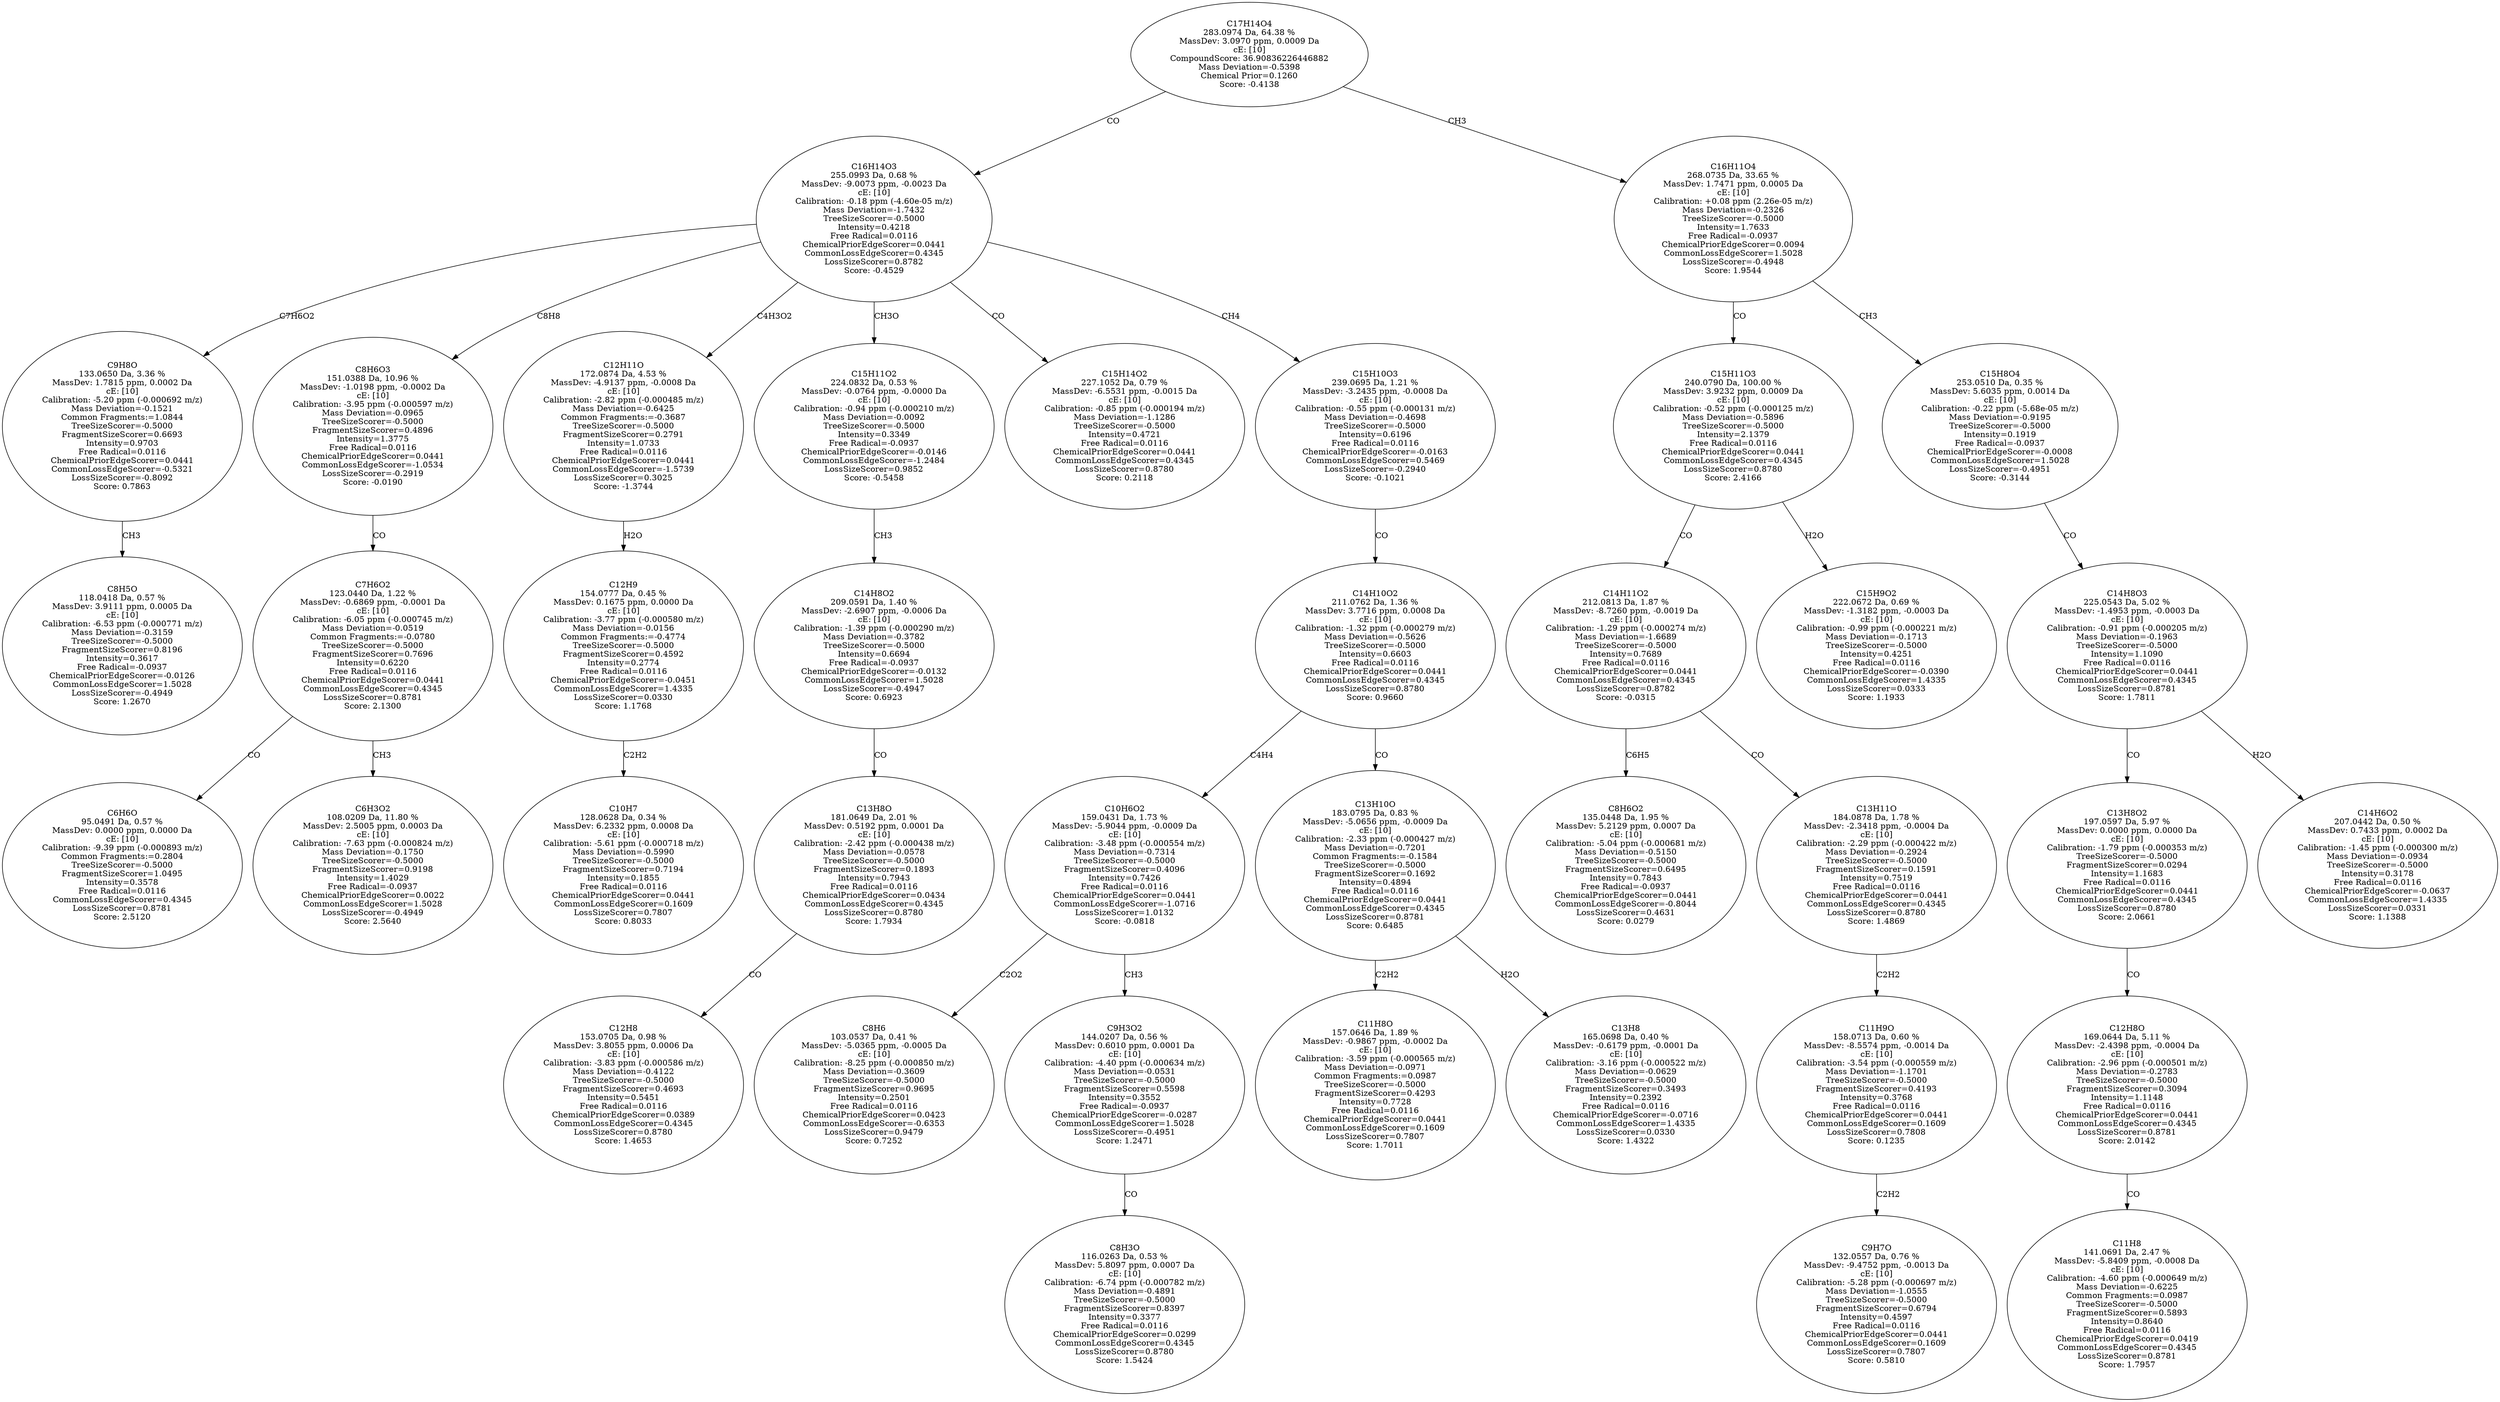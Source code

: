 strict digraph {
v1 [label="C8H5O\n118.0418 Da, 0.57 %\nMassDev: 3.9111 ppm, 0.0005 Da\ncE: [10]\nCalibration: -6.53 ppm (-0.000771 m/z)\nMass Deviation=-0.3159\nTreeSizeScorer=-0.5000\nFragmentSizeScorer=0.8196\nIntensity=0.3617\nFree Radical=-0.0937\nChemicalPriorEdgeScorer=-0.0126\nCommonLossEdgeScorer=1.5028\nLossSizeScorer=-0.4949\nScore: 1.2670"];
v2 [label="C9H8O\n133.0650 Da, 3.36 %\nMassDev: 1.7815 ppm, 0.0002 Da\ncE: [10]\nCalibration: -5.20 ppm (-0.000692 m/z)\nMass Deviation=-0.1521\nCommon Fragments:=1.0844\nTreeSizeScorer=-0.5000\nFragmentSizeScorer=0.6693\nIntensity=0.9703\nFree Radical=0.0116\nChemicalPriorEdgeScorer=0.0441\nCommonLossEdgeScorer=-0.5321\nLossSizeScorer=-0.8092\nScore: 0.7863"];
v3 [label="C6H6O\n95.0491 Da, 0.57 %\nMassDev: 0.0000 ppm, 0.0000 Da\ncE: [10]\nCalibration: -9.39 ppm (-0.000893 m/z)\nCommon Fragments:=0.2804\nTreeSizeScorer=-0.5000\nFragmentSizeScorer=1.0495\nIntensity=0.3578\nFree Radical=0.0116\nCommonLossEdgeScorer=0.4345\nLossSizeScorer=0.8781\nScore: 2.5120"];
v4 [label="C6H3O2\n108.0209 Da, 11.80 %\nMassDev: 2.5005 ppm, 0.0003 Da\ncE: [10]\nCalibration: -7.63 ppm (-0.000824 m/z)\nMass Deviation=-0.1750\nTreeSizeScorer=-0.5000\nFragmentSizeScorer=0.9198\nIntensity=1.4029\nFree Radical=-0.0937\nChemicalPriorEdgeScorer=0.0022\nCommonLossEdgeScorer=1.5028\nLossSizeScorer=-0.4949\nScore: 2.5640"];
v5 [label="C7H6O2\n123.0440 Da, 1.22 %\nMassDev: -0.6869 ppm, -0.0001 Da\ncE: [10]\nCalibration: -6.05 ppm (-0.000745 m/z)\nMass Deviation=-0.0519\nCommon Fragments:=-0.0780\nTreeSizeScorer=-0.5000\nFragmentSizeScorer=0.7696\nIntensity=0.6220\nFree Radical=0.0116\nChemicalPriorEdgeScorer=0.0441\nCommonLossEdgeScorer=0.4345\nLossSizeScorer=0.8781\nScore: 2.1300"];
v6 [label="C8H6O3\n151.0388 Da, 10.96 %\nMassDev: -1.0198 ppm, -0.0002 Da\ncE: [10]\nCalibration: -3.95 ppm (-0.000597 m/z)\nMass Deviation=-0.0965\nTreeSizeScorer=-0.5000\nFragmentSizeScorer=0.4896\nIntensity=1.3775\nFree Radical=0.0116\nChemicalPriorEdgeScorer=0.0441\nCommonLossEdgeScorer=-1.0534\nLossSizeScorer=-0.2919\nScore: -0.0190"];
v7 [label="C10H7\n128.0628 Da, 0.34 %\nMassDev: 6.2332 ppm, 0.0008 Da\ncE: [10]\nCalibration: -5.61 ppm (-0.000718 m/z)\nMass Deviation=-0.5990\nTreeSizeScorer=-0.5000\nFragmentSizeScorer=0.7194\nIntensity=0.1855\nFree Radical=0.0116\nChemicalPriorEdgeScorer=0.0441\nCommonLossEdgeScorer=0.1609\nLossSizeScorer=0.7807\nScore: 0.8033"];
v8 [label="C12H9\n154.0777 Da, 0.45 %\nMassDev: 0.1675 ppm, 0.0000 Da\ncE: [10]\nCalibration: -3.77 ppm (-0.000580 m/z)\nMass Deviation=-0.0156\nCommon Fragments:=-0.4774\nTreeSizeScorer=-0.5000\nFragmentSizeScorer=0.4592\nIntensity=0.2774\nFree Radical=0.0116\nChemicalPriorEdgeScorer=-0.0451\nCommonLossEdgeScorer=1.4335\nLossSizeScorer=0.0330\nScore: 1.1768"];
v9 [label="C12H11O\n172.0874 Da, 4.53 %\nMassDev: -4.9137 ppm, -0.0008 Da\ncE: [10]\nCalibration: -2.82 ppm (-0.000485 m/z)\nMass Deviation=-0.6425\nCommon Fragments:=-0.3687\nTreeSizeScorer=-0.5000\nFragmentSizeScorer=0.2791\nIntensity=1.0733\nFree Radical=0.0116\nChemicalPriorEdgeScorer=0.0441\nCommonLossEdgeScorer=-1.5739\nLossSizeScorer=0.3025\nScore: -1.3744"];
v10 [label="C12H8\n153.0705 Da, 0.98 %\nMassDev: 3.8055 ppm, 0.0006 Da\ncE: [10]\nCalibration: -3.83 ppm (-0.000586 m/z)\nMass Deviation=-0.4122\nTreeSizeScorer=-0.5000\nFragmentSizeScorer=0.4693\nIntensity=0.5451\nFree Radical=0.0116\nChemicalPriorEdgeScorer=0.0389\nCommonLossEdgeScorer=0.4345\nLossSizeScorer=0.8780\nScore: 1.4653"];
v11 [label="C13H8O\n181.0649 Da, 2.01 %\nMassDev: 0.5192 ppm, 0.0001 Da\ncE: [10]\nCalibration: -2.42 ppm (-0.000438 m/z)\nMass Deviation=-0.0578\nTreeSizeScorer=-0.5000\nFragmentSizeScorer=0.1893\nIntensity=0.7943\nFree Radical=0.0116\nChemicalPriorEdgeScorer=0.0434\nCommonLossEdgeScorer=0.4345\nLossSizeScorer=0.8780\nScore: 1.7934"];
v12 [label="C14H8O2\n209.0591 Da, 1.40 %\nMassDev: -2.6907 ppm, -0.0006 Da\ncE: [10]\nCalibration: -1.39 ppm (-0.000290 m/z)\nMass Deviation=-0.3782\nTreeSizeScorer=-0.5000\nIntensity=0.6694\nFree Radical=-0.0937\nChemicalPriorEdgeScorer=-0.0132\nCommonLossEdgeScorer=1.5028\nLossSizeScorer=-0.4947\nScore: 0.6923"];
v13 [label="C15H11O2\n224.0832 Da, 0.53 %\nMassDev: -0.0764 ppm, -0.0000 Da\ncE: [10]\nCalibration: -0.94 ppm (-0.000210 m/z)\nMass Deviation=-0.0092\nTreeSizeScorer=-0.5000\nIntensity=0.3349\nFree Radical=-0.0937\nChemicalPriorEdgeScorer=-0.0146\nCommonLossEdgeScorer=-1.2484\nLossSizeScorer=0.9852\nScore: -0.5458"];
v14 [label="C15H14O2\n227.1052 Da, 0.79 %\nMassDev: -6.5531 ppm, -0.0015 Da\ncE: [10]\nCalibration: -0.85 ppm (-0.000194 m/z)\nMass Deviation=-1.1286\nTreeSizeScorer=-0.5000\nIntensity=0.4721\nFree Radical=0.0116\nChemicalPriorEdgeScorer=0.0441\nCommonLossEdgeScorer=0.4345\nLossSizeScorer=0.8780\nScore: 0.2118"];
v15 [label="C8H6\n103.0537 Da, 0.41 %\nMassDev: -5.0365 ppm, -0.0005 Da\ncE: [10]\nCalibration: -8.25 ppm (-0.000850 m/z)\nMass Deviation=-0.3609\nTreeSizeScorer=-0.5000\nFragmentSizeScorer=0.9695\nIntensity=0.2501\nFree Radical=0.0116\nChemicalPriorEdgeScorer=0.0423\nCommonLossEdgeScorer=-0.6353\nLossSizeScorer=0.9479\nScore: 0.7252"];
v16 [label="C8H3O\n116.0263 Da, 0.53 %\nMassDev: 5.8097 ppm, 0.0007 Da\ncE: [10]\nCalibration: -6.74 ppm (-0.000782 m/z)\nMass Deviation=-0.4891\nTreeSizeScorer=-0.5000\nFragmentSizeScorer=0.8397\nIntensity=0.3377\nFree Radical=0.0116\nChemicalPriorEdgeScorer=0.0299\nCommonLossEdgeScorer=0.4345\nLossSizeScorer=0.8780\nScore: 1.5424"];
v17 [label="C9H3O2\n144.0207 Da, 0.56 %\nMassDev: 0.6010 ppm, 0.0001 Da\ncE: [10]\nCalibration: -4.40 ppm (-0.000634 m/z)\nMass Deviation=-0.0531\nTreeSizeScorer=-0.5000\nFragmentSizeScorer=0.5598\nIntensity=0.3552\nFree Radical=-0.0937\nChemicalPriorEdgeScorer=-0.0287\nCommonLossEdgeScorer=1.5028\nLossSizeScorer=-0.4951\nScore: 1.2471"];
v18 [label="C10H6O2\n159.0431 Da, 1.73 %\nMassDev: -5.9044 ppm, -0.0009 Da\ncE: [10]\nCalibration: -3.48 ppm (-0.000554 m/z)\nMass Deviation=-0.7314\nTreeSizeScorer=-0.5000\nFragmentSizeScorer=0.4096\nIntensity=0.7426\nFree Radical=0.0116\nChemicalPriorEdgeScorer=0.0441\nCommonLossEdgeScorer=-1.0716\nLossSizeScorer=1.0132\nScore: -0.0818"];
v19 [label="C11H8O\n157.0646 Da, 1.89 %\nMassDev: -0.9867 ppm, -0.0002 Da\ncE: [10]\nCalibration: -3.59 ppm (-0.000565 m/z)\nMass Deviation=-0.0971\nCommon Fragments:=0.0987\nTreeSizeScorer=-0.5000\nFragmentSizeScorer=0.4293\nIntensity=0.7728\nFree Radical=0.0116\nChemicalPriorEdgeScorer=0.0441\nCommonLossEdgeScorer=0.1609\nLossSizeScorer=0.7807\nScore: 1.7011"];
v20 [label="C13H8\n165.0698 Da, 0.40 %\nMassDev: -0.6179 ppm, -0.0001 Da\ncE: [10]\nCalibration: -3.16 ppm (-0.000522 m/z)\nMass Deviation=-0.0629\nTreeSizeScorer=-0.5000\nFragmentSizeScorer=0.3493\nIntensity=0.2392\nFree Radical=0.0116\nChemicalPriorEdgeScorer=-0.0716\nCommonLossEdgeScorer=1.4335\nLossSizeScorer=0.0330\nScore: 1.4322"];
v21 [label="C13H10O\n183.0795 Da, 0.83 %\nMassDev: -5.0656 ppm, -0.0009 Da\ncE: [10]\nCalibration: -2.33 ppm (-0.000427 m/z)\nMass Deviation=-0.7201\nCommon Fragments:=-0.1584\nTreeSizeScorer=-0.5000\nFragmentSizeScorer=0.1692\nIntensity=0.4894\nFree Radical=0.0116\nChemicalPriorEdgeScorer=0.0441\nCommonLossEdgeScorer=0.4345\nLossSizeScorer=0.8781\nScore: 0.6485"];
v22 [label="C14H10O2\n211.0762 Da, 1.36 %\nMassDev: 3.7716 ppm, 0.0008 Da\ncE: [10]\nCalibration: -1.32 ppm (-0.000279 m/z)\nMass Deviation=-0.5626\nTreeSizeScorer=-0.5000\nIntensity=0.6603\nFree Radical=0.0116\nChemicalPriorEdgeScorer=0.0441\nCommonLossEdgeScorer=0.4345\nLossSizeScorer=0.8780\nScore: 0.9660"];
v23 [label="C15H10O3\n239.0695 Da, 1.21 %\nMassDev: -3.2435 ppm, -0.0008 Da\ncE: [10]\nCalibration: -0.55 ppm (-0.000131 m/z)\nMass Deviation=-0.4698\nTreeSizeScorer=-0.5000\nIntensity=0.6196\nFree Radical=0.0116\nChemicalPriorEdgeScorer=-0.0163\nCommonLossEdgeScorer=0.5469\nLossSizeScorer=-0.2940\nScore: -0.1021"];
v24 [label="C16H14O3\n255.0993 Da, 0.68 %\nMassDev: -9.0073 ppm, -0.0023 Da\ncE: [10]\nCalibration: -0.18 ppm (-4.60e-05 m/z)\nMass Deviation=-1.7432\nTreeSizeScorer=-0.5000\nIntensity=0.4218\nFree Radical=0.0116\nChemicalPriorEdgeScorer=0.0441\nCommonLossEdgeScorer=0.4345\nLossSizeScorer=0.8782\nScore: -0.4529"];
v25 [label="C8H6O2\n135.0448 Da, 1.95 %\nMassDev: 5.2129 ppm, 0.0007 Da\ncE: [10]\nCalibration: -5.04 ppm (-0.000681 m/z)\nMass Deviation=-0.5150\nTreeSizeScorer=-0.5000\nFragmentSizeScorer=0.6495\nIntensity=0.7843\nFree Radical=-0.0937\nChemicalPriorEdgeScorer=0.0441\nCommonLossEdgeScorer=-0.8044\nLossSizeScorer=0.4631\nScore: 0.0279"];
v26 [label="C9H7O\n132.0557 Da, 0.76 %\nMassDev: -9.4752 ppm, -0.0013 Da\ncE: [10]\nCalibration: -5.28 ppm (-0.000697 m/z)\nMass Deviation=-1.0555\nTreeSizeScorer=-0.5000\nFragmentSizeScorer=0.6794\nIntensity=0.4597\nFree Radical=0.0116\nChemicalPriorEdgeScorer=0.0441\nCommonLossEdgeScorer=0.1609\nLossSizeScorer=0.7807\nScore: 0.5810"];
v27 [label="C11H9O\n158.0713 Da, 0.60 %\nMassDev: -8.5574 ppm, -0.0014 Da\ncE: [10]\nCalibration: -3.54 ppm (-0.000559 m/z)\nMass Deviation=-1.1701\nTreeSizeScorer=-0.5000\nFragmentSizeScorer=0.4193\nIntensity=0.3768\nFree Radical=0.0116\nChemicalPriorEdgeScorer=0.0441\nCommonLossEdgeScorer=0.1609\nLossSizeScorer=0.7808\nScore: 0.1235"];
v28 [label="C13H11O\n184.0878 Da, 1.78 %\nMassDev: -2.3418 ppm, -0.0004 Da\ncE: [10]\nCalibration: -2.29 ppm (-0.000422 m/z)\nMass Deviation=-0.2924\nTreeSizeScorer=-0.5000\nFragmentSizeScorer=0.1591\nIntensity=0.7519\nFree Radical=0.0116\nChemicalPriorEdgeScorer=0.0441\nCommonLossEdgeScorer=0.4345\nLossSizeScorer=0.8780\nScore: 1.4869"];
v29 [label="C14H11O2\n212.0813 Da, 1.87 %\nMassDev: -8.7260 ppm, -0.0019 Da\ncE: [10]\nCalibration: -1.29 ppm (-0.000274 m/z)\nMass Deviation=-1.6689\nTreeSizeScorer=-0.5000\nIntensity=0.7689\nFree Radical=0.0116\nChemicalPriorEdgeScorer=0.0441\nCommonLossEdgeScorer=0.4345\nLossSizeScorer=0.8782\nScore: -0.0315"];
v30 [label="C15H9O2\n222.0672 Da, 0.69 %\nMassDev: -1.3182 ppm, -0.0003 Da\ncE: [10]\nCalibration: -0.99 ppm (-0.000221 m/z)\nMass Deviation=-0.1713\nTreeSizeScorer=-0.5000\nIntensity=0.4251\nFree Radical=0.0116\nChemicalPriorEdgeScorer=-0.0390\nCommonLossEdgeScorer=1.4335\nLossSizeScorer=0.0333\nScore: 1.1933"];
v31 [label="C15H11O3\n240.0790 Da, 100.00 %\nMassDev: 3.9232 ppm, 0.0009 Da\ncE: [10]\nCalibration: -0.52 ppm (-0.000125 m/z)\nMass Deviation=-0.5896\nTreeSizeScorer=-0.5000\nIntensity=2.1379\nFree Radical=0.0116\nChemicalPriorEdgeScorer=0.0441\nCommonLossEdgeScorer=0.4345\nLossSizeScorer=0.8780\nScore: 2.4166"];
v32 [label="C11H8\n141.0691 Da, 2.47 %\nMassDev: -5.8409 ppm, -0.0008 Da\ncE: [10]\nCalibration: -4.60 ppm (-0.000649 m/z)\nMass Deviation=-0.6225\nCommon Fragments:=0.0987\nTreeSizeScorer=-0.5000\nFragmentSizeScorer=0.5893\nIntensity=0.8640\nFree Radical=0.0116\nChemicalPriorEdgeScorer=0.0419\nCommonLossEdgeScorer=0.4345\nLossSizeScorer=0.8781\nScore: 1.7957"];
v33 [label="C12H8O\n169.0644 Da, 5.11 %\nMassDev: -2.4398 ppm, -0.0004 Da\ncE: [10]\nCalibration: -2.96 ppm (-0.000501 m/z)\nMass Deviation=-0.2783\nTreeSizeScorer=-0.5000\nFragmentSizeScorer=0.3094\nIntensity=1.1148\nFree Radical=0.0116\nChemicalPriorEdgeScorer=0.0441\nCommonLossEdgeScorer=0.4345\nLossSizeScorer=0.8781\nScore: 2.0142"];
v34 [label="C13H8O2\n197.0597 Da, 5.97 %\nMassDev: 0.0000 ppm, 0.0000 Da\ncE: [10]\nCalibration: -1.79 ppm (-0.000353 m/z)\nTreeSizeScorer=-0.5000\nFragmentSizeScorer=0.0294\nIntensity=1.1683\nFree Radical=0.0116\nChemicalPriorEdgeScorer=0.0441\nCommonLossEdgeScorer=0.4345\nLossSizeScorer=0.8780\nScore: 2.0661"];
v35 [label="C14H6O2\n207.0442 Da, 0.50 %\nMassDev: 0.7433 ppm, 0.0002 Da\ncE: [10]\nCalibration: -1.45 ppm (-0.000300 m/z)\nMass Deviation=-0.0934\nTreeSizeScorer=-0.5000\nIntensity=0.3178\nFree Radical=0.0116\nChemicalPriorEdgeScorer=-0.0637\nCommonLossEdgeScorer=1.4335\nLossSizeScorer=0.0331\nScore: 1.1388"];
v36 [label="C14H8O3\n225.0543 Da, 5.02 %\nMassDev: -1.4953 ppm, -0.0003 Da\ncE: [10]\nCalibration: -0.91 ppm (-0.000205 m/z)\nMass Deviation=-0.1963\nTreeSizeScorer=-0.5000\nIntensity=1.1090\nFree Radical=0.0116\nChemicalPriorEdgeScorer=0.0441\nCommonLossEdgeScorer=0.4345\nLossSizeScorer=0.8781\nScore: 1.7811"];
v37 [label="C15H8O4\n253.0510 Da, 0.35 %\nMassDev: 5.6035 ppm, 0.0014 Da\ncE: [10]\nCalibration: -0.22 ppm (-5.68e-05 m/z)\nMass Deviation=-0.9195\nTreeSizeScorer=-0.5000\nIntensity=0.1919\nFree Radical=-0.0937\nChemicalPriorEdgeScorer=-0.0008\nCommonLossEdgeScorer=1.5028\nLossSizeScorer=-0.4951\nScore: -0.3144"];
v38 [label="C16H11O4\n268.0735 Da, 33.65 %\nMassDev: 1.7471 ppm, 0.0005 Da\ncE: [10]\nCalibration: +0.08 ppm (2.26e-05 m/z)\nMass Deviation=-0.2326\nTreeSizeScorer=-0.5000\nIntensity=1.7633\nFree Radical=-0.0937\nChemicalPriorEdgeScorer=0.0094\nCommonLossEdgeScorer=1.5028\nLossSizeScorer=-0.4948\nScore: 1.9544"];
v39 [label="C17H14O4\n283.0974 Da, 64.38 %\nMassDev: 3.0970 ppm, 0.0009 Da\ncE: [10]\nCompoundScore: 36.90836226446882\nMass Deviation=-0.5398\nChemical Prior=0.1260\nScore: -0.4138"];
v2 -> v1 [label="CH3"];
v24 -> v2 [label="C7H6O2"];
v5 -> v3 [label="CO"];
v5 -> v4 [label="CH3"];
v6 -> v5 [label="CO"];
v24 -> v6 [label="C8H8"];
v8 -> v7 [label="C2H2"];
v9 -> v8 [label="H2O"];
v24 -> v9 [label="C4H3O2"];
v11 -> v10 [label="CO"];
v12 -> v11 [label="CO"];
v13 -> v12 [label="CH3"];
v24 -> v13 [label="CH3O"];
v24 -> v14 [label="CO"];
v18 -> v15 [label="C2O2"];
v17 -> v16 [label="CO"];
v18 -> v17 [label="CH3"];
v22 -> v18 [label="C4H4"];
v21 -> v19 [label="C2H2"];
v21 -> v20 [label="H2O"];
v22 -> v21 [label="CO"];
v23 -> v22 [label="CO"];
v24 -> v23 [label="CH4"];
v39 -> v24 [label="CO"];
v29 -> v25 [label="C6H5"];
v27 -> v26 [label="C2H2"];
v28 -> v27 [label="C2H2"];
v29 -> v28 [label="CO"];
v31 -> v29 [label="CO"];
v31 -> v30 [label="H2O"];
v38 -> v31 [label="CO"];
v33 -> v32 [label="CO"];
v34 -> v33 [label="CO"];
v36 -> v34 [label="CO"];
v36 -> v35 [label="H2O"];
v37 -> v36 [label="CO"];
v38 -> v37 [label="CH3"];
v39 -> v38 [label="CH3"];
}